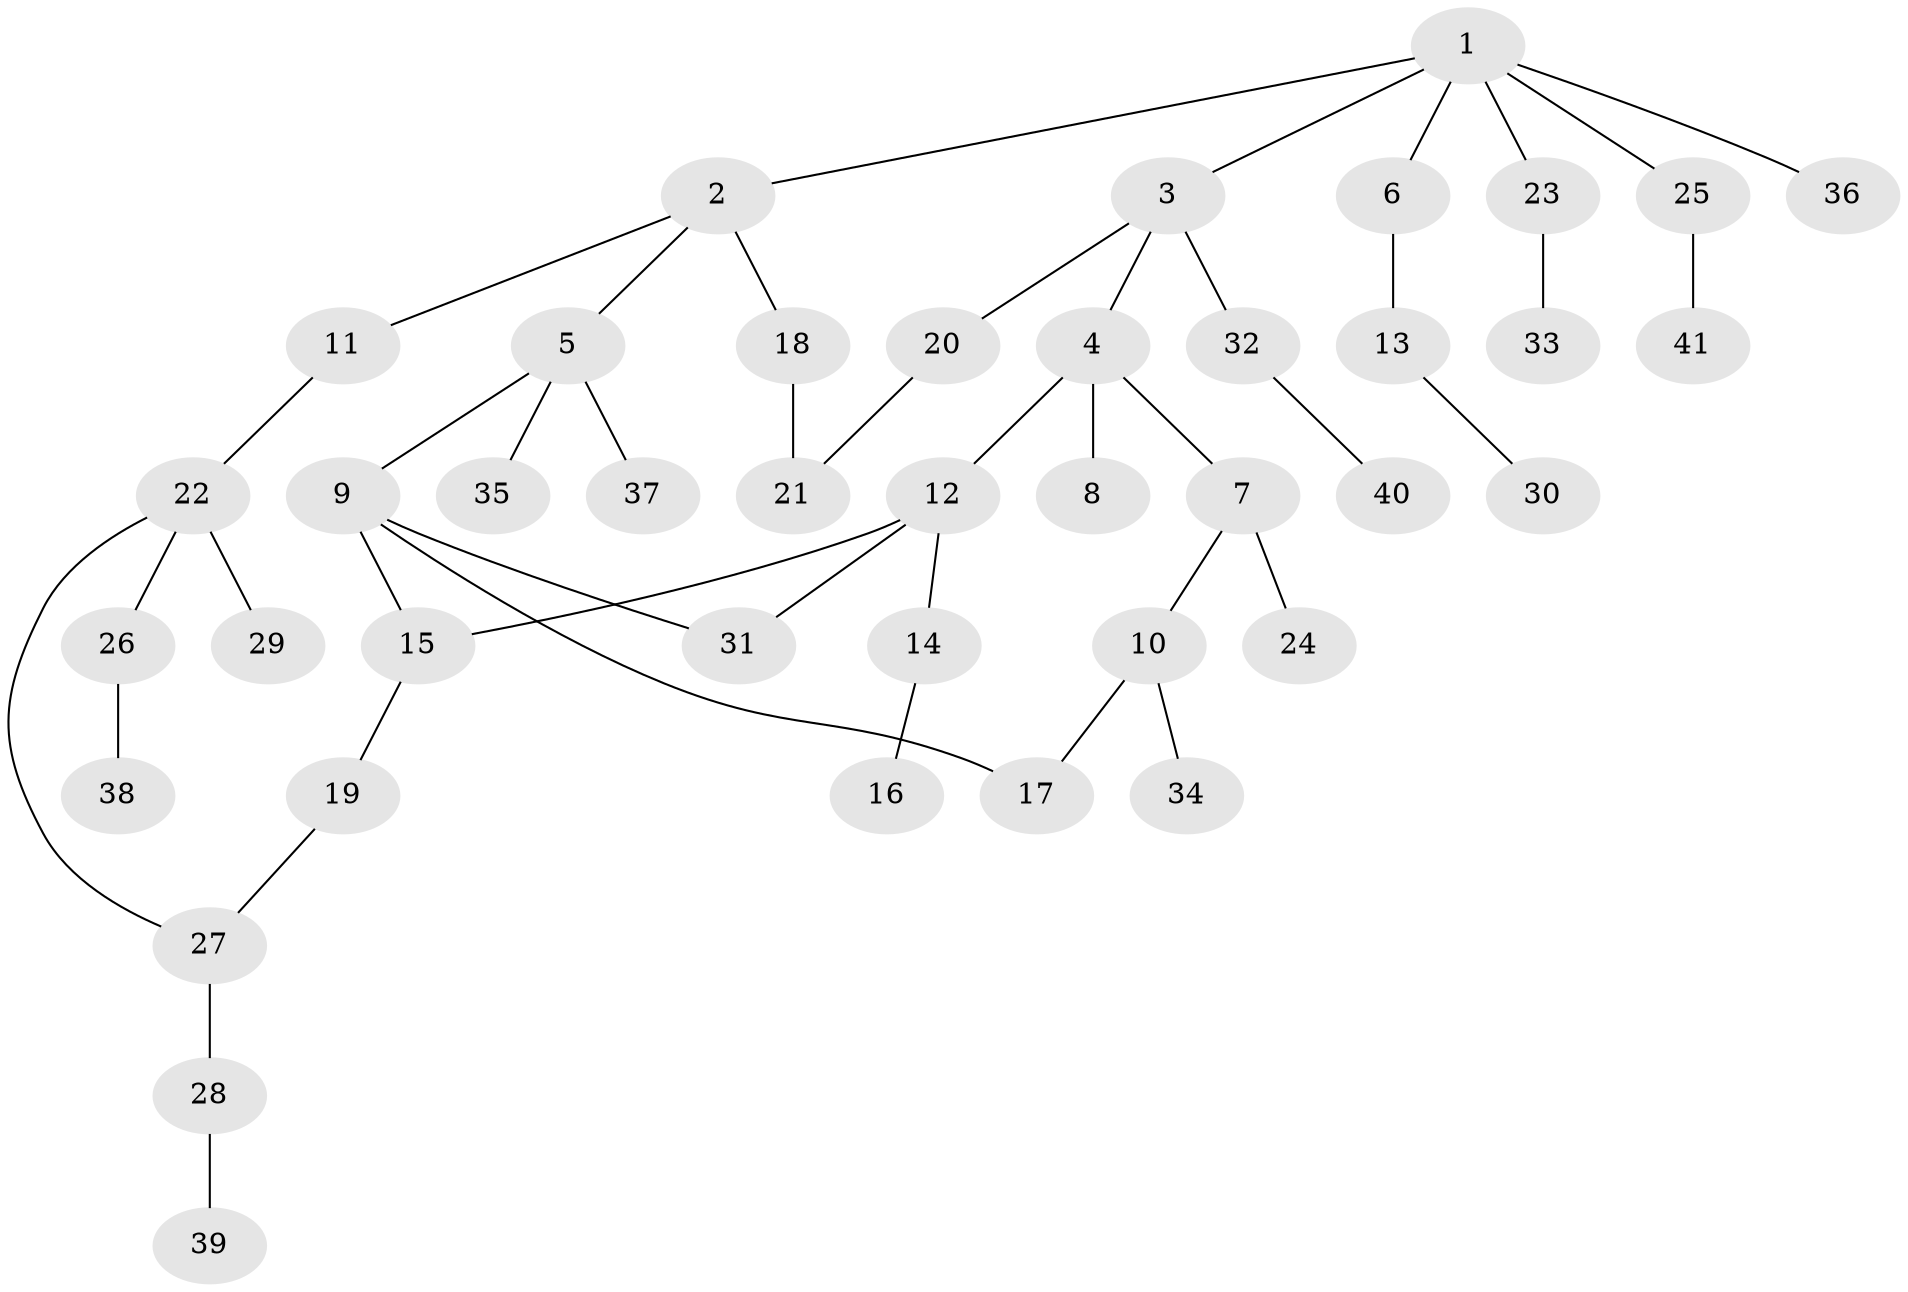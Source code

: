 // original degree distribution, {7: 0.012195121951219513, 4: 0.04878048780487805, 5: 0.036585365853658534, 3: 0.15853658536585366, 1: 0.3780487804878049, 2: 0.35365853658536583, 6: 0.012195121951219513}
// Generated by graph-tools (version 1.1) at 2025/34/03/09/25 02:34:00]
// undirected, 41 vertices, 45 edges
graph export_dot {
graph [start="1"]
  node [color=gray90,style=filled];
  1;
  2;
  3;
  4;
  5;
  6;
  7;
  8;
  9;
  10;
  11;
  12;
  13;
  14;
  15;
  16;
  17;
  18;
  19;
  20;
  21;
  22;
  23;
  24;
  25;
  26;
  27;
  28;
  29;
  30;
  31;
  32;
  33;
  34;
  35;
  36;
  37;
  38;
  39;
  40;
  41;
  1 -- 2 [weight=1.0];
  1 -- 3 [weight=1.0];
  1 -- 6 [weight=1.0];
  1 -- 23 [weight=1.0];
  1 -- 25 [weight=1.0];
  1 -- 36 [weight=1.0];
  2 -- 5 [weight=1.0];
  2 -- 11 [weight=1.0];
  2 -- 18 [weight=1.0];
  3 -- 4 [weight=1.0];
  3 -- 20 [weight=1.0];
  3 -- 32 [weight=1.0];
  4 -- 7 [weight=1.0];
  4 -- 8 [weight=1.0];
  4 -- 12 [weight=1.0];
  5 -- 9 [weight=1.0];
  5 -- 35 [weight=1.0];
  5 -- 37 [weight=1.0];
  6 -- 13 [weight=1.0];
  7 -- 10 [weight=1.0];
  7 -- 24 [weight=1.0];
  9 -- 15 [weight=1.0];
  9 -- 17 [weight=1.0];
  9 -- 31 [weight=1.0];
  10 -- 17 [weight=1.0];
  10 -- 34 [weight=1.0];
  11 -- 22 [weight=1.0];
  12 -- 14 [weight=1.0];
  12 -- 15 [weight=1.0];
  12 -- 31 [weight=1.0];
  13 -- 30 [weight=1.0];
  14 -- 16 [weight=1.0];
  15 -- 19 [weight=1.0];
  18 -- 21 [weight=1.0];
  19 -- 27 [weight=1.0];
  20 -- 21 [weight=1.0];
  22 -- 26 [weight=1.0];
  22 -- 27 [weight=1.0];
  22 -- 29 [weight=2.0];
  23 -- 33 [weight=2.0];
  25 -- 41 [weight=1.0];
  26 -- 38 [weight=1.0];
  27 -- 28 [weight=3.0];
  28 -- 39 [weight=1.0];
  32 -- 40 [weight=1.0];
}
